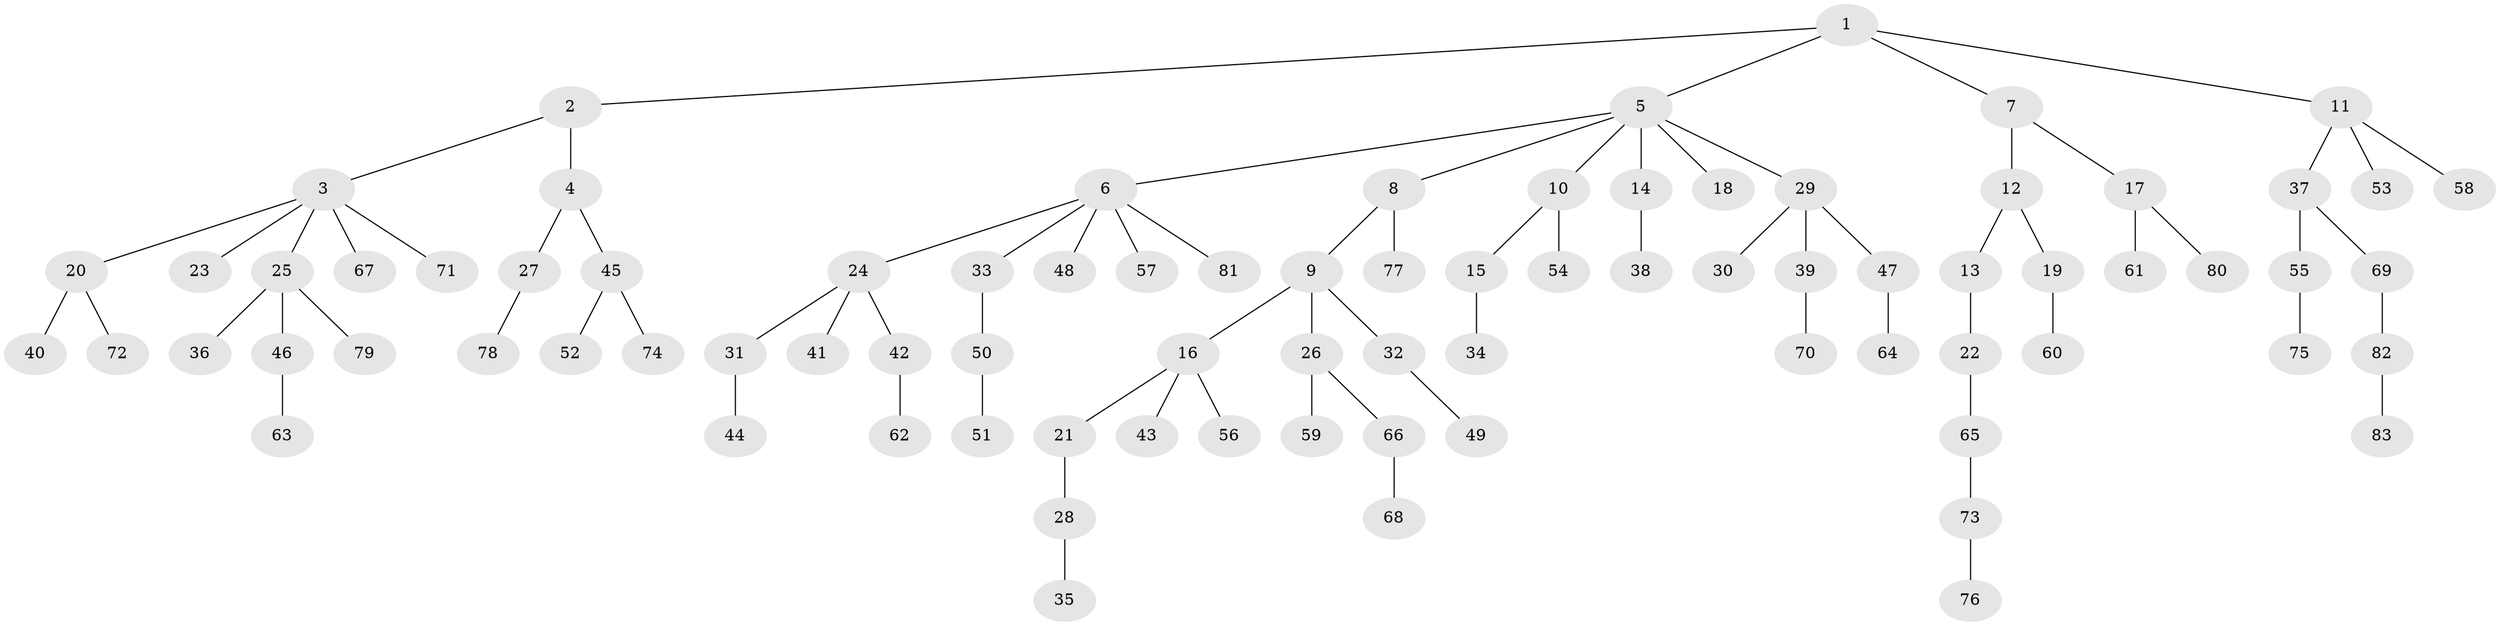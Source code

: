 // original degree distribution, {5: 0.028985507246376812, 3: 0.15942028985507245, 7: 0.014492753623188406, 4: 0.057971014492753624, 8: 0.007246376811594203, 1: 0.4927536231884058, 2: 0.2391304347826087}
// Generated by graph-tools (version 1.1) at 2025/51/03/04/25 22:51:59]
// undirected, 83 vertices, 82 edges
graph export_dot {
  node [color=gray90,style=filled];
  1;
  2;
  3;
  4;
  5;
  6;
  7;
  8;
  9;
  10;
  11;
  12;
  13;
  14;
  15;
  16;
  17;
  18;
  19;
  20;
  21;
  22;
  23;
  24;
  25;
  26;
  27;
  28;
  29;
  30;
  31;
  32;
  33;
  34;
  35;
  36;
  37;
  38;
  39;
  40;
  41;
  42;
  43;
  44;
  45;
  46;
  47;
  48;
  49;
  50;
  51;
  52;
  53;
  54;
  55;
  56;
  57;
  58;
  59;
  60;
  61;
  62;
  63;
  64;
  65;
  66;
  67;
  68;
  69;
  70;
  71;
  72;
  73;
  74;
  75;
  76;
  77;
  78;
  79;
  80;
  81;
  82;
  83;
  1 -- 2 [weight=1.0];
  1 -- 5 [weight=1.0];
  1 -- 7 [weight=1.0];
  1 -- 11 [weight=1.0];
  2 -- 3 [weight=1.0];
  2 -- 4 [weight=1.0];
  3 -- 20 [weight=1.0];
  3 -- 23 [weight=1.0];
  3 -- 25 [weight=1.0];
  3 -- 67 [weight=1.0];
  3 -- 71 [weight=1.0];
  4 -- 27 [weight=1.0];
  4 -- 45 [weight=1.0];
  5 -- 6 [weight=1.0];
  5 -- 8 [weight=1.0];
  5 -- 10 [weight=1.0];
  5 -- 14 [weight=1.0];
  5 -- 18 [weight=1.0];
  5 -- 29 [weight=1.0];
  6 -- 24 [weight=1.0];
  6 -- 33 [weight=1.0];
  6 -- 48 [weight=1.0];
  6 -- 57 [weight=1.0];
  6 -- 81 [weight=1.0];
  7 -- 12 [weight=1.0];
  7 -- 17 [weight=1.0];
  8 -- 9 [weight=1.0];
  8 -- 77 [weight=1.0];
  9 -- 16 [weight=1.0];
  9 -- 26 [weight=1.0];
  9 -- 32 [weight=1.0];
  10 -- 15 [weight=1.0];
  10 -- 54 [weight=1.0];
  11 -- 37 [weight=1.0];
  11 -- 53 [weight=1.0];
  11 -- 58 [weight=1.0];
  12 -- 13 [weight=1.0];
  12 -- 19 [weight=1.0];
  13 -- 22 [weight=1.0];
  14 -- 38 [weight=1.0];
  15 -- 34 [weight=1.0];
  16 -- 21 [weight=1.0];
  16 -- 43 [weight=1.0];
  16 -- 56 [weight=1.0];
  17 -- 61 [weight=1.0];
  17 -- 80 [weight=1.0];
  19 -- 60 [weight=1.0];
  20 -- 40 [weight=2.0];
  20 -- 72 [weight=1.0];
  21 -- 28 [weight=1.0];
  22 -- 65 [weight=1.0];
  24 -- 31 [weight=1.0];
  24 -- 41 [weight=1.0];
  24 -- 42 [weight=1.0];
  25 -- 36 [weight=1.0];
  25 -- 46 [weight=1.0];
  25 -- 79 [weight=1.0];
  26 -- 59 [weight=1.0];
  26 -- 66 [weight=1.0];
  27 -- 78 [weight=1.0];
  28 -- 35 [weight=1.0];
  29 -- 30 [weight=1.0];
  29 -- 39 [weight=1.0];
  29 -- 47 [weight=1.0];
  31 -- 44 [weight=1.0];
  32 -- 49 [weight=1.0];
  33 -- 50 [weight=1.0];
  37 -- 55 [weight=1.0];
  37 -- 69 [weight=1.0];
  39 -- 70 [weight=1.0];
  42 -- 62 [weight=1.0];
  45 -- 52 [weight=1.0];
  45 -- 74 [weight=1.0];
  46 -- 63 [weight=1.0];
  47 -- 64 [weight=1.0];
  50 -- 51 [weight=1.0];
  55 -- 75 [weight=1.0];
  65 -- 73 [weight=1.0];
  66 -- 68 [weight=1.0];
  69 -- 82 [weight=1.0];
  73 -- 76 [weight=1.0];
  82 -- 83 [weight=1.0];
}
